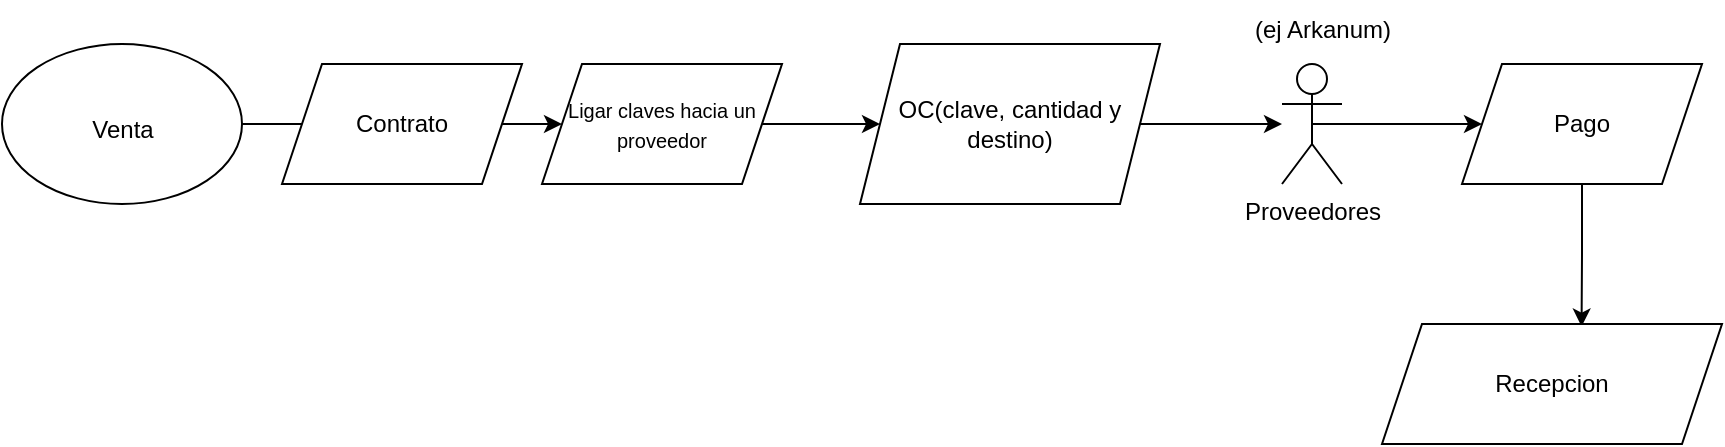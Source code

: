 <mxfile version="27.1.4">
  <diagram name="Página-1" id="U5HsHCg9ZCeqYdkG-ZAp">
    <mxGraphModel dx="1940" dy="459" grid="1" gridSize="10" guides="1" tooltips="1" connect="1" arrows="1" fold="1" page="1" pageScale="1" pageWidth="827" pageHeight="1169" math="0" shadow="0">
      <root>
        <mxCell id="0" />
        <mxCell id="1" parent="0" />
        <mxCell id="01GxgVdKEoSKiMy3Bp7d-4" style="edgeStyle=orthogonalEdgeStyle;rounded=0;orthogonalLoop=1;jettySize=auto;html=1;exitX=1;exitY=0.5;exitDx=0;exitDy=0;entryX=0;entryY=0.5;entryDx=0;entryDy=0;" edge="1" parent="1" source="01GxgVdKEoSKiMy3Bp7d-13" target="01GxgVdKEoSKiMy3Bp7d-3">
          <mxGeometry relative="1" as="geometry" />
        </mxCell>
        <mxCell id="01GxgVdKEoSKiMy3Bp7d-1" value="" style="ellipse;whiteSpace=wrap;html=1;" vertex="1" parent="1">
          <mxGeometry x="-90" y="120" width="120" height="80" as="geometry" />
        </mxCell>
        <mxCell id="01GxgVdKEoSKiMy3Bp7d-2" value="Venta&lt;div&gt;&lt;br&gt;&lt;/div&gt;" style="text;html=1;align=center;verticalAlign=middle;resizable=0;points=[];autosize=1;strokeColor=none;fillColor=none;" vertex="1" parent="1">
          <mxGeometry x="-55" y="150" width="50" height="40" as="geometry" />
        </mxCell>
        <mxCell id="01GxgVdKEoSKiMy3Bp7d-5" style="edgeStyle=orthogonalEdgeStyle;rounded=0;orthogonalLoop=1;jettySize=auto;html=1;exitX=1;exitY=0.5;exitDx=0;exitDy=0;" edge="1" parent="1" source="01GxgVdKEoSKiMy3Bp7d-3" target="01GxgVdKEoSKiMy3Bp7d-6">
          <mxGeometry relative="1" as="geometry">
            <mxPoint x="570" y="160.13" as="targetPoint" />
          </mxGeometry>
        </mxCell>
        <mxCell id="01GxgVdKEoSKiMy3Bp7d-3" value="OC(clave, cantidad y destino)" style="shape=parallelogram;perimeter=parallelogramPerimeter;whiteSpace=wrap;html=1;fixedSize=1;" vertex="1" parent="1">
          <mxGeometry x="339" y="120" width="150" height="80" as="geometry" />
        </mxCell>
        <mxCell id="01GxgVdKEoSKiMy3Bp7d-9" style="edgeStyle=orthogonalEdgeStyle;rounded=0;orthogonalLoop=1;jettySize=auto;html=1;exitX=0.5;exitY=0.5;exitDx=0;exitDy=0;exitPerimeter=0;entryX=0;entryY=0.5;entryDx=0;entryDy=0;" edge="1" parent="1" source="01GxgVdKEoSKiMy3Bp7d-6" target="01GxgVdKEoSKiMy3Bp7d-8">
          <mxGeometry relative="1" as="geometry" />
        </mxCell>
        <mxCell id="01GxgVdKEoSKiMy3Bp7d-6" value="Proveedores" style="shape=umlActor;verticalLabelPosition=bottom;verticalAlign=top;html=1;outlineConnect=0;" vertex="1" parent="1">
          <mxGeometry x="550" y="130" width="30" height="60" as="geometry" />
        </mxCell>
        <mxCell id="01GxgVdKEoSKiMy3Bp7d-10" style="edgeStyle=orthogonalEdgeStyle;rounded=0;orthogonalLoop=1;jettySize=auto;html=1;exitX=0.5;exitY=1;exitDx=0;exitDy=0;entryX=0.587;entryY=0.021;entryDx=0;entryDy=0;entryPerimeter=0;" edge="1" parent="1" source="01GxgVdKEoSKiMy3Bp7d-8" target="01GxgVdKEoSKiMy3Bp7d-11">
          <mxGeometry relative="1" as="geometry">
            <mxPoint x="700" y="280" as="targetPoint" />
          </mxGeometry>
        </mxCell>
        <mxCell id="01GxgVdKEoSKiMy3Bp7d-8" value="Pago" style="shape=parallelogram;perimeter=parallelogramPerimeter;whiteSpace=wrap;html=1;fixedSize=1;" vertex="1" parent="1">
          <mxGeometry x="640" y="130" width="120" height="60" as="geometry" />
        </mxCell>
        <mxCell id="01GxgVdKEoSKiMy3Bp7d-11" value="Recepcion" style="shape=parallelogram;perimeter=parallelogramPerimeter;whiteSpace=wrap;html=1;fixedSize=1;" vertex="1" parent="1">
          <mxGeometry x="600" y="260" width="170" height="60" as="geometry" />
        </mxCell>
        <mxCell id="01GxgVdKEoSKiMy3Bp7d-12" value="(ej Arkanum)" style="text;html=1;align=center;verticalAlign=middle;resizable=0;points=[];autosize=1;strokeColor=none;fillColor=none;" vertex="1" parent="1">
          <mxGeometry x="525" y="98" width="90" height="30" as="geometry" />
        </mxCell>
        <mxCell id="01GxgVdKEoSKiMy3Bp7d-14" value="" style="edgeStyle=orthogonalEdgeStyle;rounded=0;orthogonalLoop=1;jettySize=auto;html=1;exitX=1;exitY=0.5;exitDx=0;exitDy=0;entryX=0;entryY=0.5;entryDx=0;entryDy=0;" edge="1" parent="1" source="01GxgVdKEoSKiMy3Bp7d-1" target="01GxgVdKEoSKiMy3Bp7d-13">
          <mxGeometry relative="1" as="geometry">
            <mxPoint x="90" y="160" as="sourcePoint" />
            <mxPoint x="349" y="160" as="targetPoint" />
          </mxGeometry>
        </mxCell>
        <mxCell id="01GxgVdKEoSKiMy3Bp7d-13" value="&lt;font style=&quot;font-size: 10px;&quot;&gt;Ligar claves hacia un proveedor&lt;/font&gt;" style="shape=parallelogram;perimeter=parallelogramPerimeter;whiteSpace=wrap;html=1;fixedSize=1;" vertex="1" parent="1">
          <mxGeometry x="180" y="130" width="120" height="60" as="geometry" />
        </mxCell>
        <mxCell id="01GxgVdKEoSKiMy3Bp7d-16" value="Contrato" style="shape=parallelogram;perimeter=parallelogramPerimeter;whiteSpace=wrap;html=1;fixedSize=1;" vertex="1" parent="1">
          <mxGeometry x="50" y="130" width="120" height="60" as="geometry" />
        </mxCell>
      </root>
    </mxGraphModel>
  </diagram>
</mxfile>
